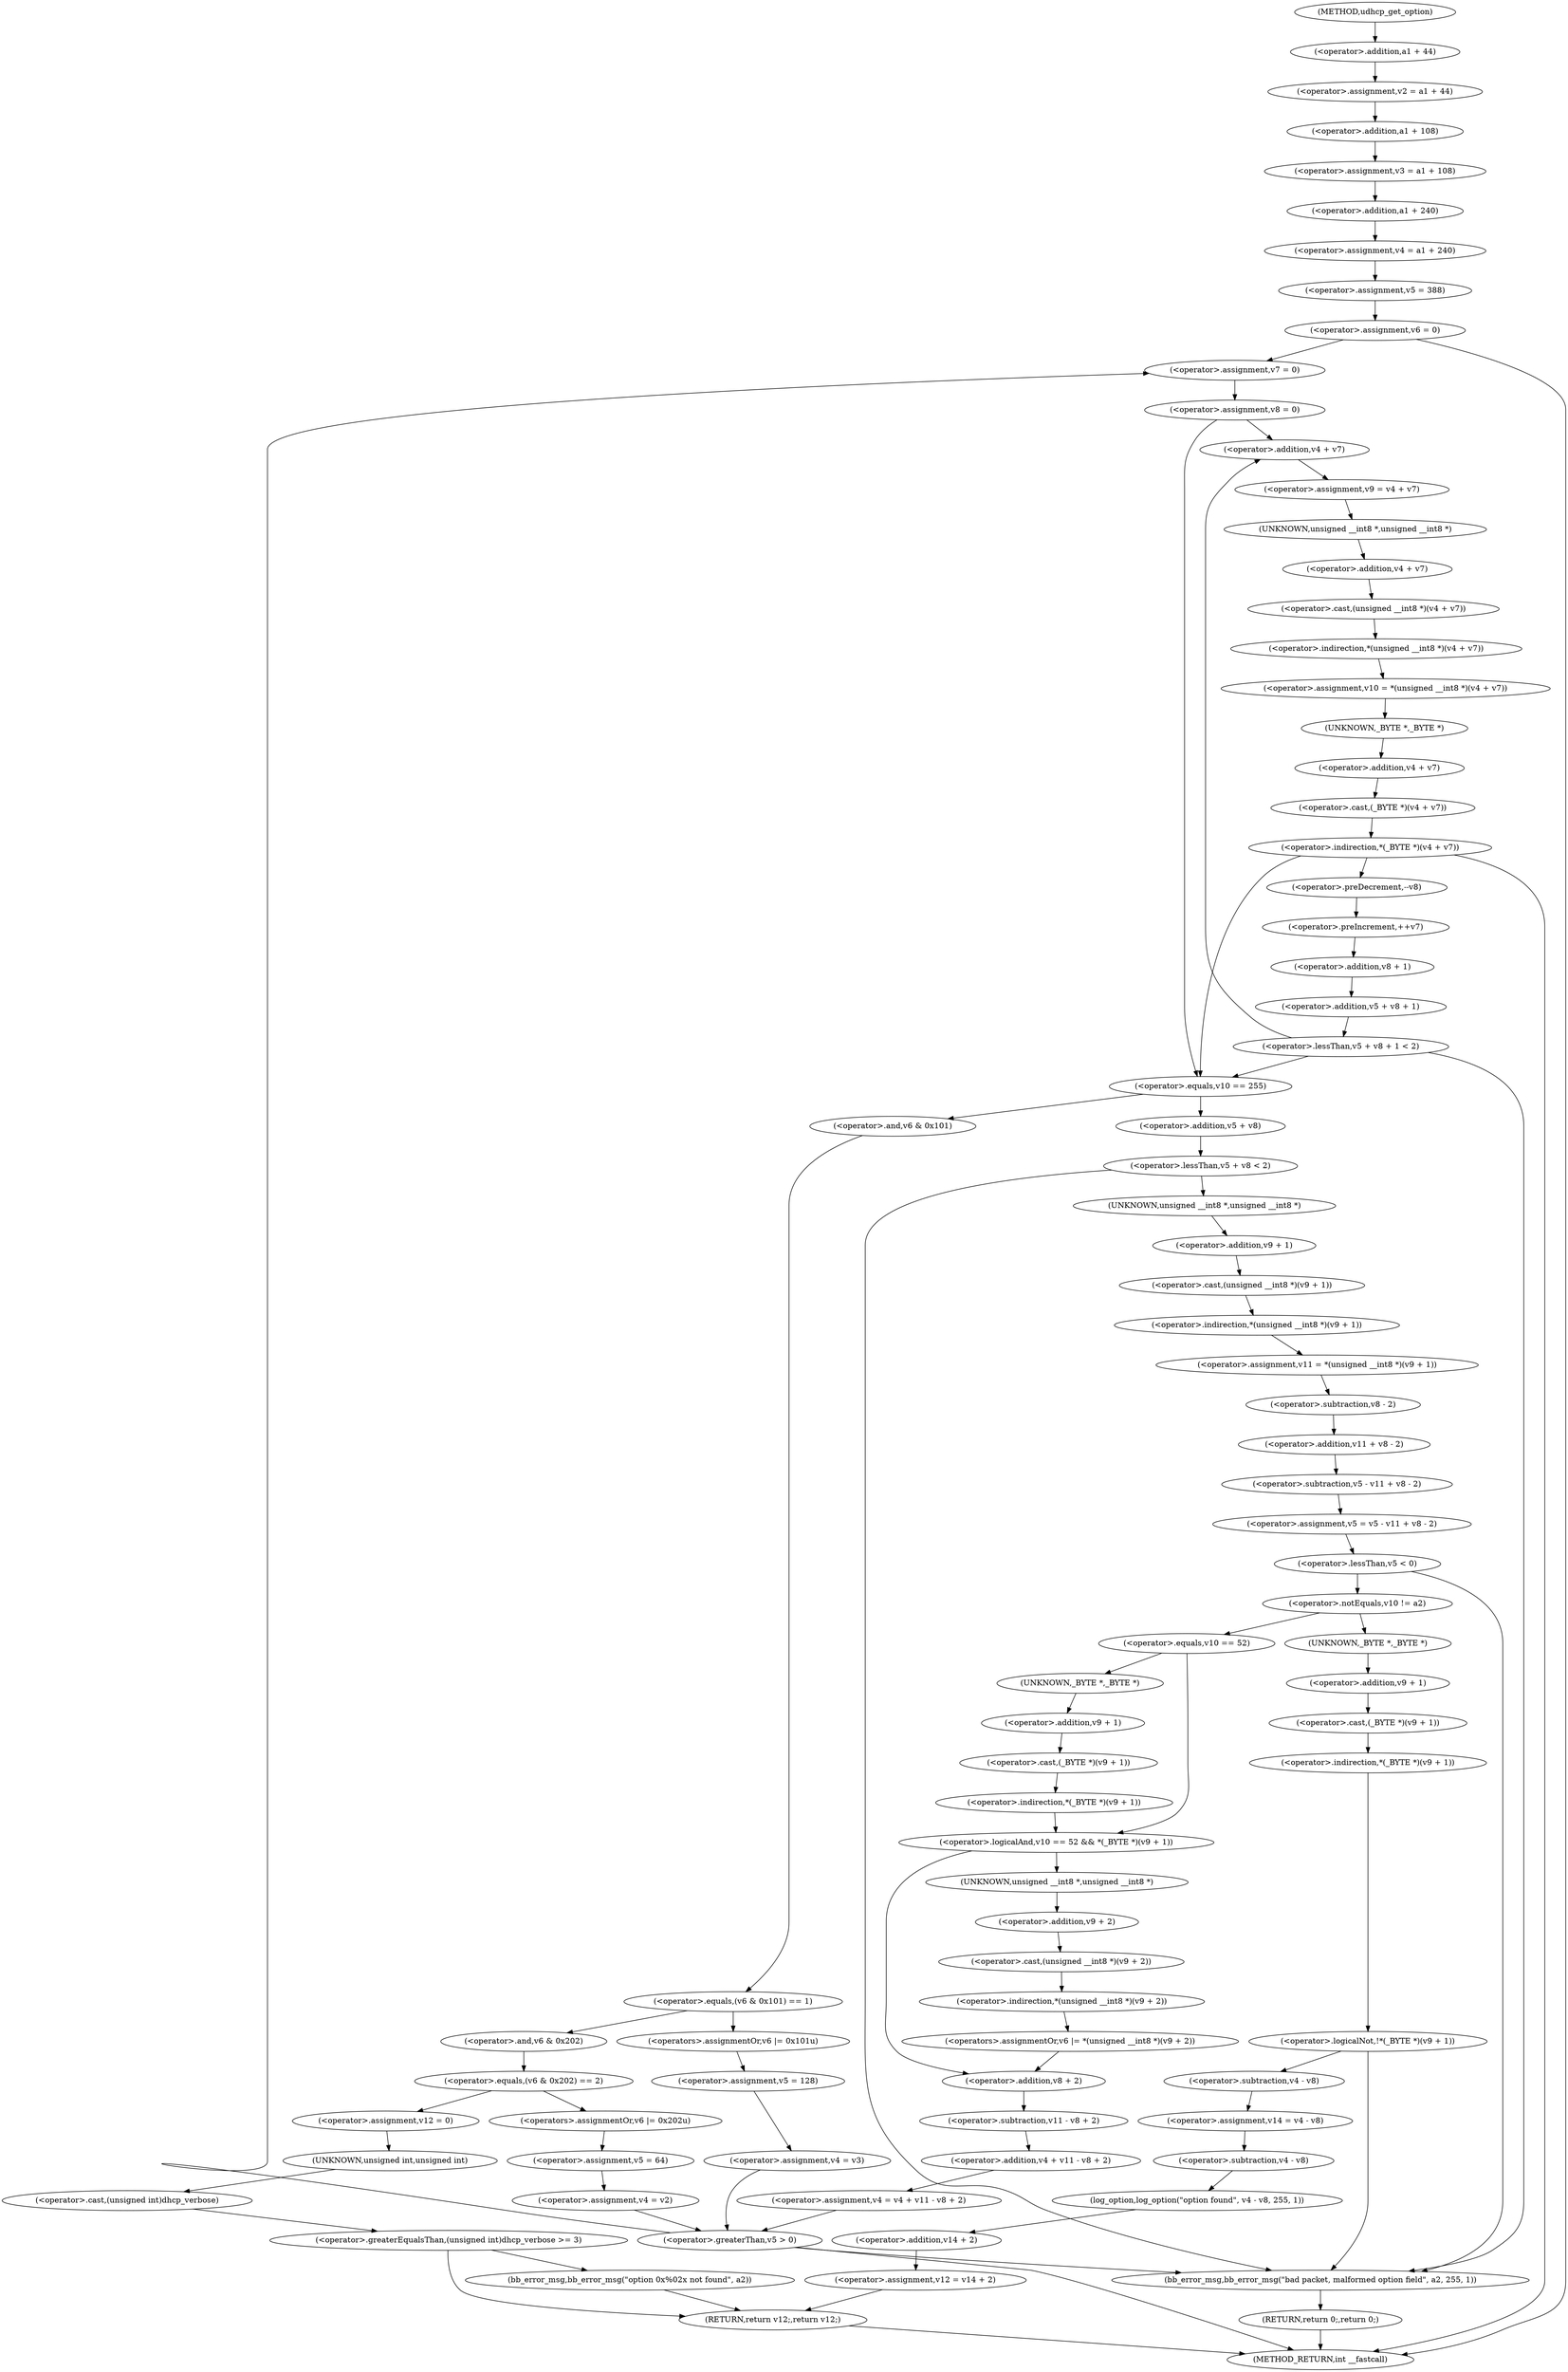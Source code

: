 digraph udhcp_get_option {  
"1000129" [label = "(<operator>.assignment,v2 = a1 + 44)" ]
"1000131" [label = "(<operator>.addition,a1 + 44)" ]
"1000134" [label = "(<operator>.assignment,v3 = a1 + 108)" ]
"1000136" [label = "(<operator>.addition,a1 + 108)" ]
"1000139" [label = "(<operator>.assignment,v4 = a1 + 240)" ]
"1000141" [label = "(<operator>.addition,a1 + 240)" ]
"1000144" [label = "(<operator>.assignment,v5 = 388)" ]
"1000147" [label = "(<operator>.assignment,v6 = 0)" ]
"1000153" [label = "(<operator>.assignment,v7 = 0)" ]
"1000156" [label = "(<operator>.assignment,v8 = 0)" ]
"1000162" [label = "(<operator>.assignment,v9 = v4 + v7)" ]
"1000164" [label = "(<operator>.addition,v4 + v7)" ]
"1000167" [label = "(<operator>.assignment,v10 = *(unsigned __int8 *)(v4 + v7))" ]
"1000169" [label = "(<operator>.indirection,*(unsigned __int8 *)(v4 + v7))" ]
"1000170" [label = "(<operator>.cast,(unsigned __int8 *)(v4 + v7))" ]
"1000171" [label = "(UNKNOWN,unsigned __int8 *,unsigned __int8 *)" ]
"1000172" [label = "(<operator>.addition,v4 + v7)" ]
"1000176" [label = "(<operator>.indirection,*(_BYTE *)(v4 + v7))" ]
"1000177" [label = "(<operator>.cast,(_BYTE *)(v4 + v7))" ]
"1000178" [label = "(UNKNOWN,_BYTE *,_BYTE *)" ]
"1000179" [label = "(<operator>.addition,v4 + v7)" ]
"1000183" [label = "(<operator>.preDecrement,--v8)" ]
"1000185" [label = "(<operator>.preIncrement,++v7)" ]
"1000188" [label = "(<operator>.lessThan,v5 + v8 + 1 < 2)" ]
"1000189" [label = "(<operator>.addition,v5 + v8 + 1)" ]
"1000191" [label = "(<operator>.addition,v8 + 1)" ]
"1000197" [label = "(<operator>.equals,v10 == 255)" ]
"1000202" [label = "(<operator>.equals,(v6 & 0x101) == 1)" ]
"1000203" [label = "(<operator>.and,v6 & 0x101)" ]
"1000208" [label = "(<operators>.assignmentOr,v6 |= 0x101u)" ]
"1000211" [label = "(<operator>.assignment,v5 = 128)" ]
"1000214" [label = "(<operator>.assignment,v4 = v3)" ]
"1000219" [label = "(<operator>.equals,(v6 & 0x202) == 2)" ]
"1000220" [label = "(<operator>.and,v6 & 0x202)" ]
"1000225" [label = "(<operators>.assignmentOr,v6 |= 0x202u)" ]
"1000228" [label = "(<operator>.assignment,v5 = 64)" ]
"1000231" [label = "(<operator>.assignment,v4 = v2)" ]
"1000235" [label = "(<operator>.assignment,v12 = 0)" ]
"1000239" [label = "(<operator>.greaterEqualsThan,(unsigned int)dhcp_verbose >= 3)" ]
"1000240" [label = "(<operator>.cast,(unsigned int)dhcp_verbose)" ]
"1000241" [label = "(UNKNOWN,unsigned int,unsigned int)" ]
"1000244" [label = "(bb_error_msg,bb_error_msg(\"option 0x%02x not found\", a2))" ]
"1000250" [label = "(<operator>.lessThan,v5 + v8 < 2)" ]
"1000251" [label = "(<operator>.addition,v5 + v8)" ]
"1000256" [label = "(<operator>.assignment,v11 = *(unsigned __int8 *)(v9 + 1))" ]
"1000258" [label = "(<operator>.indirection,*(unsigned __int8 *)(v9 + 1))" ]
"1000259" [label = "(<operator>.cast,(unsigned __int8 *)(v9 + 1))" ]
"1000260" [label = "(UNKNOWN,unsigned __int8 *,unsigned __int8 *)" ]
"1000261" [label = "(<operator>.addition,v9 + 1)" ]
"1000264" [label = "(<operator>.assignment,v5 = v5 - v11 + v8 - 2)" ]
"1000266" [label = "(<operator>.subtraction,v5 - v11 + v8 - 2)" ]
"1000268" [label = "(<operator>.addition,v11 + v8 - 2)" ]
"1000270" [label = "(<operator>.subtraction,v8 - 2)" ]
"1000274" [label = "(<operator>.lessThan,v5 < 0)" ]
"1000279" [label = "(<operator>.notEquals,v10 != a2)" ]
"1000284" [label = "(<operator>.logicalAnd,v10 == 52 && *(_BYTE *)(v9 + 1))" ]
"1000285" [label = "(<operator>.equals,v10 == 52)" ]
"1000288" [label = "(<operator>.indirection,*(_BYTE *)(v9 + 1))" ]
"1000289" [label = "(<operator>.cast,(_BYTE *)(v9 + 1))" ]
"1000290" [label = "(UNKNOWN,_BYTE *,_BYTE *)" ]
"1000291" [label = "(<operator>.addition,v9 + 1)" ]
"1000294" [label = "(<operators>.assignmentOr,v6 |= *(unsigned __int8 *)(v9 + 2))" ]
"1000296" [label = "(<operator>.indirection,*(unsigned __int8 *)(v9 + 2))" ]
"1000297" [label = "(<operator>.cast,(unsigned __int8 *)(v9 + 2))" ]
"1000298" [label = "(UNKNOWN,unsigned __int8 *,unsigned __int8 *)" ]
"1000299" [label = "(<operator>.addition,v9 + 2)" ]
"1000302" [label = "(<operator>.assignment,v4 = v4 + v11 - v8 + 2)" ]
"1000304" [label = "(<operator>.addition,v4 + v11 - v8 + 2)" ]
"1000306" [label = "(<operator>.subtraction,v11 - v8 + 2)" ]
"1000308" [label = "(<operator>.addition,v8 + 2)" ]
"1000313" [label = "(<operator>.greaterThan,v5 > 0)" ]
"1000319" [label = "(<operator>.logicalNot,!*(_BYTE *)(v9 + 1))" ]
"1000320" [label = "(<operator>.indirection,*(_BYTE *)(v9 + 1))" ]
"1000321" [label = "(<operator>.cast,(_BYTE *)(v9 + 1))" ]
"1000322" [label = "(UNKNOWN,_BYTE *,_BYTE *)" ]
"1000323" [label = "(<operator>.addition,v9 + 1)" ]
"1000328" [label = "(bb_error_msg,bb_error_msg(\"bad packet, malformed option field\", a2, 255, 1))" ]
"1000333" [label = "(RETURN,return 0;,return 0;)" ]
"1000335" [label = "(<operator>.assignment,v14 = v4 - v8)" ]
"1000337" [label = "(<operator>.subtraction,v4 - v8)" ]
"1000340" [label = "(log_option,log_option(\"option found\", v4 - v8, 255, 1))" ]
"1000342" [label = "(<operator>.subtraction,v4 - v8)" ]
"1000347" [label = "(<operator>.assignment,v12 = v14 + 2)" ]
"1000349" [label = "(<operator>.addition,v14 + 2)" ]
"1000352" [label = "(RETURN,return v12;,return v12;)" ]
"1000113" [label = "(METHOD,udhcp_get_option)" ]
"1000354" [label = "(METHOD_RETURN,int __fastcall)" ]
  "1000129" -> "1000136" 
  "1000131" -> "1000129" 
  "1000134" -> "1000141" 
  "1000136" -> "1000134" 
  "1000139" -> "1000144" 
  "1000141" -> "1000139" 
  "1000144" -> "1000147" 
  "1000147" -> "1000354" 
  "1000147" -> "1000153" 
  "1000153" -> "1000156" 
  "1000156" -> "1000164" 
  "1000156" -> "1000197" 
  "1000162" -> "1000171" 
  "1000164" -> "1000162" 
  "1000167" -> "1000178" 
  "1000169" -> "1000167" 
  "1000170" -> "1000169" 
  "1000171" -> "1000172" 
  "1000172" -> "1000170" 
  "1000176" -> "1000354" 
  "1000176" -> "1000197" 
  "1000176" -> "1000183" 
  "1000177" -> "1000176" 
  "1000178" -> "1000179" 
  "1000179" -> "1000177" 
  "1000183" -> "1000185" 
  "1000185" -> "1000191" 
  "1000188" -> "1000164" 
  "1000188" -> "1000197" 
  "1000188" -> "1000328" 
  "1000189" -> "1000188" 
  "1000191" -> "1000189" 
  "1000197" -> "1000203" 
  "1000197" -> "1000251" 
  "1000202" -> "1000208" 
  "1000202" -> "1000220" 
  "1000203" -> "1000202" 
  "1000208" -> "1000211" 
  "1000211" -> "1000214" 
  "1000214" -> "1000313" 
  "1000219" -> "1000225" 
  "1000219" -> "1000235" 
  "1000220" -> "1000219" 
  "1000225" -> "1000228" 
  "1000228" -> "1000231" 
  "1000231" -> "1000313" 
  "1000235" -> "1000241" 
  "1000239" -> "1000244" 
  "1000239" -> "1000352" 
  "1000240" -> "1000239" 
  "1000241" -> "1000240" 
  "1000244" -> "1000352" 
  "1000250" -> "1000328" 
  "1000250" -> "1000260" 
  "1000251" -> "1000250" 
  "1000256" -> "1000270" 
  "1000258" -> "1000256" 
  "1000259" -> "1000258" 
  "1000260" -> "1000261" 
  "1000261" -> "1000259" 
  "1000264" -> "1000274" 
  "1000266" -> "1000264" 
  "1000268" -> "1000266" 
  "1000270" -> "1000268" 
  "1000274" -> "1000328" 
  "1000274" -> "1000279" 
  "1000279" -> "1000322" 
  "1000279" -> "1000285" 
  "1000284" -> "1000298" 
  "1000284" -> "1000308" 
  "1000285" -> "1000290" 
  "1000285" -> "1000284" 
  "1000288" -> "1000284" 
  "1000289" -> "1000288" 
  "1000290" -> "1000291" 
  "1000291" -> "1000289" 
  "1000294" -> "1000308" 
  "1000296" -> "1000294" 
  "1000297" -> "1000296" 
  "1000298" -> "1000299" 
  "1000299" -> "1000297" 
  "1000302" -> "1000313" 
  "1000304" -> "1000302" 
  "1000306" -> "1000304" 
  "1000308" -> "1000306" 
  "1000313" -> "1000354" 
  "1000313" -> "1000153" 
  "1000313" -> "1000328" 
  "1000319" -> "1000328" 
  "1000319" -> "1000337" 
  "1000320" -> "1000319" 
  "1000321" -> "1000320" 
  "1000322" -> "1000323" 
  "1000323" -> "1000321" 
  "1000328" -> "1000333" 
  "1000333" -> "1000354" 
  "1000335" -> "1000342" 
  "1000337" -> "1000335" 
  "1000340" -> "1000349" 
  "1000342" -> "1000340" 
  "1000347" -> "1000352" 
  "1000349" -> "1000347" 
  "1000352" -> "1000354" 
  "1000113" -> "1000131" 
}
